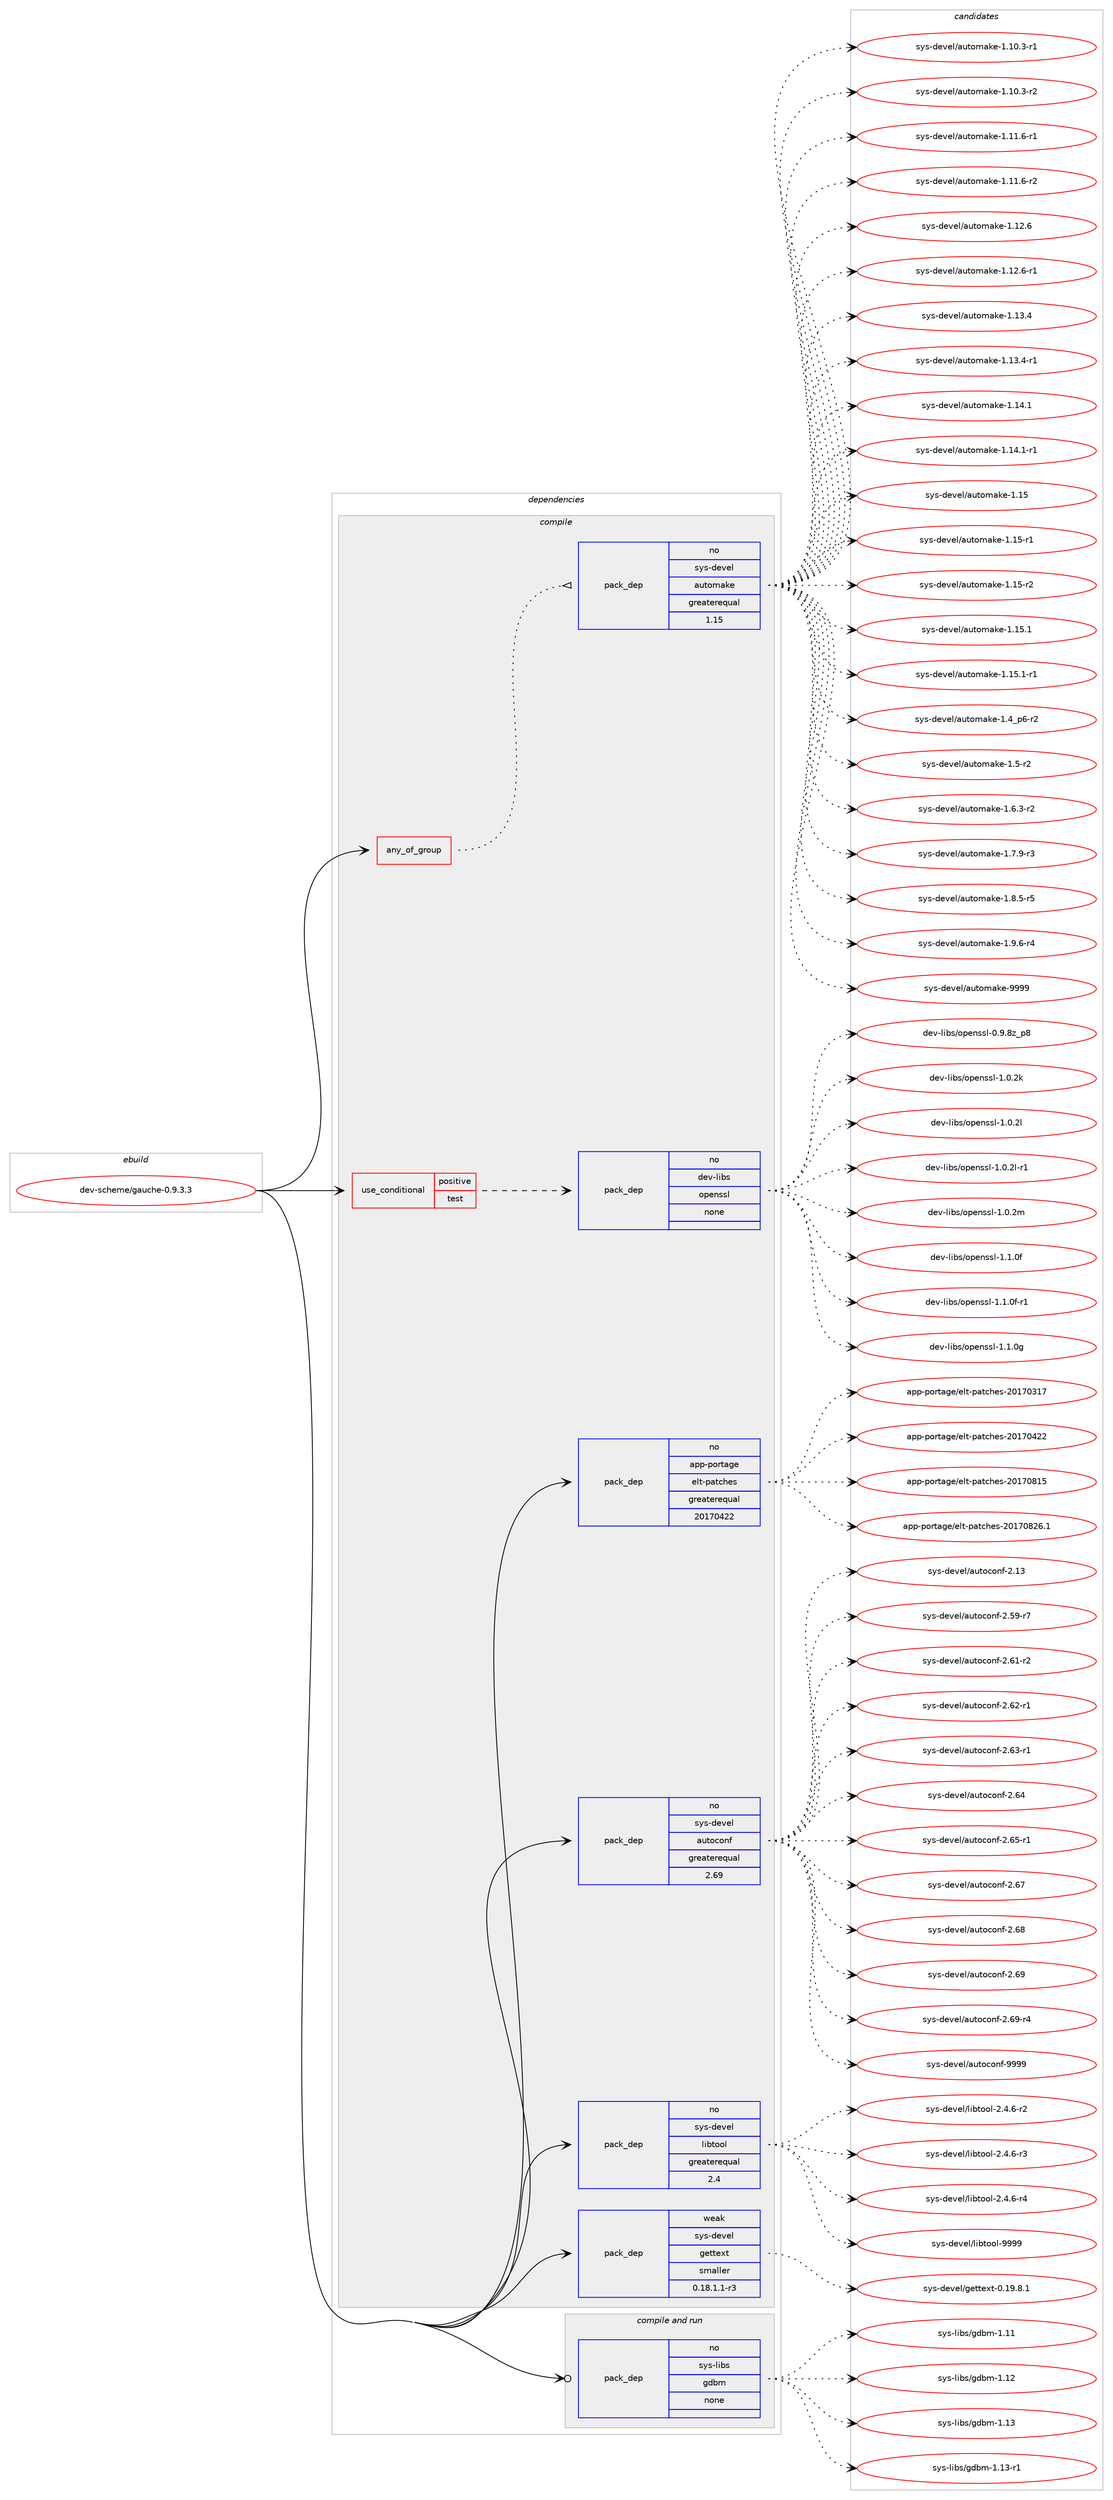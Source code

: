 digraph prolog {

# *************
# Graph options
# *************

newrank=true;
concentrate=true;
compound=true;
graph [rankdir=LR,fontname=Helvetica,fontsize=10,ranksep=1.5];#, ranksep=2.5, nodesep=0.2];
edge  [arrowhead=vee];
node  [fontname=Helvetica,fontsize=10];

# **********
# The ebuild
# **********

subgraph cluster_leftcol {
color=gray;
rank=same;
label=<<i>ebuild</i>>;
id [label="dev-scheme/gauche-0.9.3.3", color=red, width=4, href="../dev-scheme/gauche-0.9.3.3.svg"];
}

# ****************
# The dependencies
# ****************

subgraph cluster_midcol {
color=gray;
label=<<i>dependencies</i>>;
subgraph cluster_compile {
fillcolor="#eeeeee";
style=filled;
label=<<i>compile</i>>;
subgraph any4083 {
dependency278764 [label=<<TABLE BORDER="0" CELLBORDER="1" CELLSPACING="0" CELLPADDING="4"><TR><TD CELLPADDING="10">any_of_group</TD></TR></TABLE>>, shape=none, color=red];subgraph pack197608 {
dependency278765 [label=<<TABLE BORDER="0" CELLBORDER="1" CELLSPACING="0" CELLPADDING="4" WIDTH="220"><TR><TD ROWSPAN="6" CELLPADDING="30">pack_dep</TD></TR><TR><TD WIDTH="110">no</TD></TR><TR><TD>sys-devel</TD></TR><TR><TD>automake</TD></TR><TR><TD>greaterequal</TD></TR><TR><TD>1.15</TD></TR></TABLE>>, shape=none, color=blue];
}
dependency278764:e -> dependency278765:w [weight=20,style="dotted",arrowhead="oinv"];
}
id:e -> dependency278764:w [weight=20,style="solid",arrowhead="vee"];
subgraph cond77027 {
dependency278766 [label=<<TABLE BORDER="0" CELLBORDER="1" CELLSPACING="0" CELLPADDING="4"><TR><TD ROWSPAN="3" CELLPADDING="10">use_conditional</TD></TR><TR><TD>positive</TD></TR><TR><TD>test</TD></TR></TABLE>>, shape=none, color=red];
subgraph pack197609 {
dependency278767 [label=<<TABLE BORDER="0" CELLBORDER="1" CELLSPACING="0" CELLPADDING="4" WIDTH="220"><TR><TD ROWSPAN="6" CELLPADDING="30">pack_dep</TD></TR><TR><TD WIDTH="110">no</TD></TR><TR><TD>dev-libs</TD></TR><TR><TD>openssl</TD></TR><TR><TD>none</TD></TR><TR><TD></TD></TR></TABLE>>, shape=none, color=blue];
}
dependency278766:e -> dependency278767:w [weight=20,style="dashed",arrowhead="vee"];
}
id:e -> dependency278766:w [weight=20,style="solid",arrowhead="vee"];
subgraph pack197610 {
dependency278768 [label=<<TABLE BORDER="0" CELLBORDER="1" CELLSPACING="0" CELLPADDING="4" WIDTH="220"><TR><TD ROWSPAN="6" CELLPADDING="30">pack_dep</TD></TR><TR><TD WIDTH="110">no</TD></TR><TR><TD>app-portage</TD></TR><TR><TD>elt-patches</TD></TR><TR><TD>greaterequal</TD></TR><TR><TD>20170422</TD></TR></TABLE>>, shape=none, color=blue];
}
id:e -> dependency278768:w [weight=20,style="solid",arrowhead="vee"];
subgraph pack197611 {
dependency278769 [label=<<TABLE BORDER="0" CELLBORDER="1" CELLSPACING="0" CELLPADDING="4" WIDTH="220"><TR><TD ROWSPAN="6" CELLPADDING="30">pack_dep</TD></TR><TR><TD WIDTH="110">no</TD></TR><TR><TD>sys-devel</TD></TR><TR><TD>autoconf</TD></TR><TR><TD>greaterequal</TD></TR><TR><TD>2.69</TD></TR></TABLE>>, shape=none, color=blue];
}
id:e -> dependency278769:w [weight=20,style="solid",arrowhead="vee"];
subgraph pack197612 {
dependency278770 [label=<<TABLE BORDER="0" CELLBORDER="1" CELLSPACING="0" CELLPADDING="4" WIDTH="220"><TR><TD ROWSPAN="6" CELLPADDING="30">pack_dep</TD></TR><TR><TD WIDTH="110">no</TD></TR><TR><TD>sys-devel</TD></TR><TR><TD>libtool</TD></TR><TR><TD>greaterequal</TD></TR><TR><TD>2.4</TD></TR></TABLE>>, shape=none, color=blue];
}
id:e -> dependency278770:w [weight=20,style="solid",arrowhead="vee"];
subgraph pack197613 {
dependency278771 [label=<<TABLE BORDER="0" CELLBORDER="1" CELLSPACING="0" CELLPADDING="4" WIDTH="220"><TR><TD ROWSPAN="6" CELLPADDING="30">pack_dep</TD></TR><TR><TD WIDTH="110">weak</TD></TR><TR><TD>sys-devel</TD></TR><TR><TD>gettext</TD></TR><TR><TD>smaller</TD></TR><TR><TD>0.18.1.1-r3</TD></TR></TABLE>>, shape=none, color=blue];
}
id:e -> dependency278771:w [weight=20,style="solid",arrowhead="vee"];
}
subgraph cluster_compileandrun {
fillcolor="#eeeeee";
style=filled;
label=<<i>compile and run</i>>;
subgraph pack197614 {
dependency278772 [label=<<TABLE BORDER="0" CELLBORDER="1" CELLSPACING="0" CELLPADDING="4" WIDTH="220"><TR><TD ROWSPAN="6" CELLPADDING="30">pack_dep</TD></TR><TR><TD WIDTH="110">no</TD></TR><TR><TD>sys-libs</TD></TR><TR><TD>gdbm</TD></TR><TR><TD>none</TD></TR><TR><TD></TD></TR></TABLE>>, shape=none, color=blue];
}
id:e -> dependency278772:w [weight=20,style="solid",arrowhead="odotvee"];
}
subgraph cluster_run {
fillcolor="#eeeeee";
style=filled;
label=<<i>run</i>>;
}
}

# **************
# The candidates
# **************

subgraph cluster_choices {
rank=same;
color=gray;
label=<<i>candidates</i>>;

subgraph choice197608 {
color=black;
nodesep=1;
choice11512111545100101118101108479711711611110997107101454946494846514511449 [label="sys-devel/automake-1.10.3-r1", color=red, width=4,href="../sys-devel/automake-1.10.3-r1.svg"];
choice11512111545100101118101108479711711611110997107101454946494846514511450 [label="sys-devel/automake-1.10.3-r2", color=red, width=4,href="../sys-devel/automake-1.10.3-r2.svg"];
choice11512111545100101118101108479711711611110997107101454946494946544511449 [label="sys-devel/automake-1.11.6-r1", color=red, width=4,href="../sys-devel/automake-1.11.6-r1.svg"];
choice11512111545100101118101108479711711611110997107101454946494946544511450 [label="sys-devel/automake-1.11.6-r2", color=red, width=4,href="../sys-devel/automake-1.11.6-r2.svg"];
choice1151211154510010111810110847971171161111099710710145494649504654 [label="sys-devel/automake-1.12.6", color=red, width=4,href="../sys-devel/automake-1.12.6.svg"];
choice11512111545100101118101108479711711611110997107101454946495046544511449 [label="sys-devel/automake-1.12.6-r1", color=red, width=4,href="../sys-devel/automake-1.12.6-r1.svg"];
choice1151211154510010111810110847971171161111099710710145494649514652 [label="sys-devel/automake-1.13.4", color=red, width=4,href="../sys-devel/automake-1.13.4.svg"];
choice11512111545100101118101108479711711611110997107101454946495146524511449 [label="sys-devel/automake-1.13.4-r1", color=red, width=4,href="../sys-devel/automake-1.13.4-r1.svg"];
choice1151211154510010111810110847971171161111099710710145494649524649 [label="sys-devel/automake-1.14.1", color=red, width=4,href="../sys-devel/automake-1.14.1.svg"];
choice11512111545100101118101108479711711611110997107101454946495246494511449 [label="sys-devel/automake-1.14.1-r1", color=red, width=4,href="../sys-devel/automake-1.14.1-r1.svg"];
choice115121115451001011181011084797117116111109971071014549464953 [label="sys-devel/automake-1.15", color=red, width=4,href="../sys-devel/automake-1.15.svg"];
choice1151211154510010111810110847971171161111099710710145494649534511449 [label="sys-devel/automake-1.15-r1", color=red, width=4,href="../sys-devel/automake-1.15-r1.svg"];
choice1151211154510010111810110847971171161111099710710145494649534511450 [label="sys-devel/automake-1.15-r2", color=red, width=4,href="../sys-devel/automake-1.15-r2.svg"];
choice1151211154510010111810110847971171161111099710710145494649534649 [label="sys-devel/automake-1.15.1", color=red, width=4,href="../sys-devel/automake-1.15.1.svg"];
choice11512111545100101118101108479711711611110997107101454946495346494511449 [label="sys-devel/automake-1.15.1-r1", color=red, width=4,href="../sys-devel/automake-1.15.1-r1.svg"];
choice115121115451001011181011084797117116111109971071014549465295112544511450 [label="sys-devel/automake-1.4_p6-r2", color=red, width=4,href="../sys-devel/automake-1.4_p6-r2.svg"];
choice11512111545100101118101108479711711611110997107101454946534511450 [label="sys-devel/automake-1.5-r2", color=red, width=4,href="../sys-devel/automake-1.5-r2.svg"];
choice115121115451001011181011084797117116111109971071014549465446514511450 [label="sys-devel/automake-1.6.3-r2", color=red, width=4,href="../sys-devel/automake-1.6.3-r2.svg"];
choice115121115451001011181011084797117116111109971071014549465546574511451 [label="sys-devel/automake-1.7.9-r3", color=red, width=4,href="../sys-devel/automake-1.7.9-r3.svg"];
choice115121115451001011181011084797117116111109971071014549465646534511453 [label="sys-devel/automake-1.8.5-r5", color=red, width=4,href="../sys-devel/automake-1.8.5-r5.svg"];
choice115121115451001011181011084797117116111109971071014549465746544511452 [label="sys-devel/automake-1.9.6-r4", color=red, width=4,href="../sys-devel/automake-1.9.6-r4.svg"];
choice115121115451001011181011084797117116111109971071014557575757 [label="sys-devel/automake-9999", color=red, width=4,href="../sys-devel/automake-9999.svg"];
dependency278765:e -> choice11512111545100101118101108479711711611110997107101454946494846514511449:w [style=dotted,weight="100"];
dependency278765:e -> choice11512111545100101118101108479711711611110997107101454946494846514511450:w [style=dotted,weight="100"];
dependency278765:e -> choice11512111545100101118101108479711711611110997107101454946494946544511449:w [style=dotted,weight="100"];
dependency278765:e -> choice11512111545100101118101108479711711611110997107101454946494946544511450:w [style=dotted,weight="100"];
dependency278765:e -> choice1151211154510010111810110847971171161111099710710145494649504654:w [style=dotted,weight="100"];
dependency278765:e -> choice11512111545100101118101108479711711611110997107101454946495046544511449:w [style=dotted,weight="100"];
dependency278765:e -> choice1151211154510010111810110847971171161111099710710145494649514652:w [style=dotted,weight="100"];
dependency278765:e -> choice11512111545100101118101108479711711611110997107101454946495146524511449:w [style=dotted,weight="100"];
dependency278765:e -> choice1151211154510010111810110847971171161111099710710145494649524649:w [style=dotted,weight="100"];
dependency278765:e -> choice11512111545100101118101108479711711611110997107101454946495246494511449:w [style=dotted,weight="100"];
dependency278765:e -> choice115121115451001011181011084797117116111109971071014549464953:w [style=dotted,weight="100"];
dependency278765:e -> choice1151211154510010111810110847971171161111099710710145494649534511449:w [style=dotted,weight="100"];
dependency278765:e -> choice1151211154510010111810110847971171161111099710710145494649534511450:w [style=dotted,weight="100"];
dependency278765:e -> choice1151211154510010111810110847971171161111099710710145494649534649:w [style=dotted,weight="100"];
dependency278765:e -> choice11512111545100101118101108479711711611110997107101454946495346494511449:w [style=dotted,weight="100"];
dependency278765:e -> choice115121115451001011181011084797117116111109971071014549465295112544511450:w [style=dotted,weight="100"];
dependency278765:e -> choice11512111545100101118101108479711711611110997107101454946534511450:w [style=dotted,weight="100"];
dependency278765:e -> choice115121115451001011181011084797117116111109971071014549465446514511450:w [style=dotted,weight="100"];
dependency278765:e -> choice115121115451001011181011084797117116111109971071014549465546574511451:w [style=dotted,weight="100"];
dependency278765:e -> choice115121115451001011181011084797117116111109971071014549465646534511453:w [style=dotted,weight="100"];
dependency278765:e -> choice115121115451001011181011084797117116111109971071014549465746544511452:w [style=dotted,weight="100"];
dependency278765:e -> choice115121115451001011181011084797117116111109971071014557575757:w [style=dotted,weight="100"];
}
subgraph choice197609 {
color=black;
nodesep=1;
choice1001011184510810598115471111121011101151151084548465746561229511256 [label="dev-libs/openssl-0.9.8z_p8", color=red, width=4,href="../dev-libs/openssl-0.9.8z_p8.svg"];
choice100101118451081059811547111112101110115115108454946484650107 [label="dev-libs/openssl-1.0.2k", color=red, width=4,href="../dev-libs/openssl-1.0.2k.svg"];
choice100101118451081059811547111112101110115115108454946484650108 [label="dev-libs/openssl-1.0.2l", color=red, width=4,href="../dev-libs/openssl-1.0.2l.svg"];
choice1001011184510810598115471111121011101151151084549464846501084511449 [label="dev-libs/openssl-1.0.2l-r1", color=red, width=4,href="../dev-libs/openssl-1.0.2l-r1.svg"];
choice100101118451081059811547111112101110115115108454946484650109 [label="dev-libs/openssl-1.0.2m", color=red, width=4,href="../dev-libs/openssl-1.0.2m.svg"];
choice100101118451081059811547111112101110115115108454946494648102 [label="dev-libs/openssl-1.1.0f", color=red, width=4,href="../dev-libs/openssl-1.1.0f.svg"];
choice1001011184510810598115471111121011101151151084549464946481024511449 [label="dev-libs/openssl-1.1.0f-r1", color=red, width=4,href="../dev-libs/openssl-1.1.0f-r1.svg"];
choice100101118451081059811547111112101110115115108454946494648103 [label="dev-libs/openssl-1.1.0g", color=red, width=4,href="../dev-libs/openssl-1.1.0g.svg"];
dependency278767:e -> choice1001011184510810598115471111121011101151151084548465746561229511256:w [style=dotted,weight="100"];
dependency278767:e -> choice100101118451081059811547111112101110115115108454946484650107:w [style=dotted,weight="100"];
dependency278767:e -> choice100101118451081059811547111112101110115115108454946484650108:w [style=dotted,weight="100"];
dependency278767:e -> choice1001011184510810598115471111121011101151151084549464846501084511449:w [style=dotted,weight="100"];
dependency278767:e -> choice100101118451081059811547111112101110115115108454946484650109:w [style=dotted,weight="100"];
dependency278767:e -> choice100101118451081059811547111112101110115115108454946494648102:w [style=dotted,weight="100"];
dependency278767:e -> choice1001011184510810598115471111121011101151151084549464946481024511449:w [style=dotted,weight="100"];
dependency278767:e -> choice100101118451081059811547111112101110115115108454946494648103:w [style=dotted,weight="100"];
}
subgraph choice197610 {
color=black;
nodesep=1;
choice97112112451121111141169710310147101108116451129711699104101115455048495548514955 [label="app-portage/elt-patches-20170317", color=red, width=4,href="../app-portage/elt-patches-20170317.svg"];
choice97112112451121111141169710310147101108116451129711699104101115455048495548525050 [label="app-portage/elt-patches-20170422", color=red, width=4,href="../app-portage/elt-patches-20170422.svg"];
choice97112112451121111141169710310147101108116451129711699104101115455048495548564953 [label="app-portage/elt-patches-20170815", color=red, width=4,href="../app-portage/elt-patches-20170815.svg"];
choice971121124511211111411697103101471011081164511297116991041011154550484955485650544649 [label="app-portage/elt-patches-20170826.1", color=red, width=4,href="../app-portage/elt-patches-20170826.1.svg"];
dependency278768:e -> choice97112112451121111141169710310147101108116451129711699104101115455048495548514955:w [style=dotted,weight="100"];
dependency278768:e -> choice97112112451121111141169710310147101108116451129711699104101115455048495548525050:w [style=dotted,weight="100"];
dependency278768:e -> choice97112112451121111141169710310147101108116451129711699104101115455048495548564953:w [style=dotted,weight="100"];
dependency278768:e -> choice971121124511211111411697103101471011081164511297116991041011154550484955485650544649:w [style=dotted,weight="100"];
}
subgraph choice197611 {
color=black;
nodesep=1;
choice115121115451001011181011084797117116111991111101024550464951 [label="sys-devel/autoconf-2.13", color=red, width=4,href="../sys-devel/autoconf-2.13.svg"];
choice1151211154510010111810110847971171161119911111010245504653574511455 [label="sys-devel/autoconf-2.59-r7", color=red, width=4,href="../sys-devel/autoconf-2.59-r7.svg"];
choice1151211154510010111810110847971171161119911111010245504654494511450 [label="sys-devel/autoconf-2.61-r2", color=red, width=4,href="../sys-devel/autoconf-2.61-r2.svg"];
choice1151211154510010111810110847971171161119911111010245504654504511449 [label="sys-devel/autoconf-2.62-r1", color=red, width=4,href="../sys-devel/autoconf-2.62-r1.svg"];
choice1151211154510010111810110847971171161119911111010245504654514511449 [label="sys-devel/autoconf-2.63-r1", color=red, width=4,href="../sys-devel/autoconf-2.63-r1.svg"];
choice115121115451001011181011084797117116111991111101024550465452 [label="sys-devel/autoconf-2.64", color=red, width=4,href="../sys-devel/autoconf-2.64.svg"];
choice1151211154510010111810110847971171161119911111010245504654534511449 [label="sys-devel/autoconf-2.65-r1", color=red, width=4,href="../sys-devel/autoconf-2.65-r1.svg"];
choice115121115451001011181011084797117116111991111101024550465455 [label="sys-devel/autoconf-2.67", color=red, width=4,href="../sys-devel/autoconf-2.67.svg"];
choice115121115451001011181011084797117116111991111101024550465456 [label="sys-devel/autoconf-2.68", color=red, width=4,href="../sys-devel/autoconf-2.68.svg"];
choice115121115451001011181011084797117116111991111101024550465457 [label="sys-devel/autoconf-2.69", color=red, width=4,href="../sys-devel/autoconf-2.69.svg"];
choice1151211154510010111810110847971171161119911111010245504654574511452 [label="sys-devel/autoconf-2.69-r4", color=red, width=4,href="../sys-devel/autoconf-2.69-r4.svg"];
choice115121115451001011181011084797117116111991111101024557575757 [label="sys-devel/autoconf-9999", color=red, width=4,href="../sys-devel/autoconf-9999.svg"];
dependency278769:e -> choice115121115451001011181011084797117116111991111101024550464951:w [style=dotted,weight="100"];
dependency278769:e -> choice1151211154510010111810110847971171161119911111010245504653574511455:w [style=dotted,weight="100"];
dependency278769:e -> choice1151211154510010111810110847971171161119911111010245504654494511450:w [style=dotted,weight="100"];
dependency278769:e -> choice1151211154510010111810110847971171161119911111010245504654504511449:w [style=dotted,weight="100"];
dependency278769:e -> choice1151211154510010111810110847971171161119911111010245504654514511449:w [style=dotted,weight="100"];
dependency278769:e -> choice115121115451001011181011084797117116111991111101024550465452:w [style=dotted,weight="100"];
dependency278769:e -> choice1151211154510010111810110847971171161119911111010245504654534511449:w [style=dotted,weight="100"];
dependency278769:e -> choice115121115451001011181011084797117116111991111101024550465455:w [style=dotted,weight="100"];
dependency278769:e -> choice115121115451001011181011084797117116111991111101024550465456:w [style=dotted,weight="100"];
dependency278769:e -> choice115121115451001011181011084797117116111991111101024550465457:w [style=dotted,weight="100"];
dependency278769:e -> choice1151211154510010111810110847971171161119911111010245504654574511452:w [style=dotted,weight="100"];
dependency278769:e -> choice115121115451001011181011084797117116111991111101024557575757:w [style=dotted,weight="100"];
}
subgraph choice197612 {
color=black;
nodesep=1;
choice1151211154510010111810110847108105981161111111084550465246544511450 [label="sys-devel/libtool-2.4.6-r2", color=red, width=4,href="../sys-devel/libtool-2.4.6-r2.svg"];
choice1151211154510010111810110847108105981161111111084550465246544511451 [label="sys-devel/libtool-2.4.6-r3", color=red, width=4,href="../sys-devel/libtool-2.4.6-r3.svg"];
choice1151211154510010111810110847108105981161111111084550465246544511452 [label="sys-devel/libtool-2.4.6-r4", color=red, width=4,href="../sys-devel/libtool-2.4.6-r4.svg"];
choice1151211154510010111810110847108105981161111111084557575757 [label="sys-devel/libtool-9999", color=red, width=4,href="../sys-devel/libtool-9999.svg"];
dependency278770:e -> choice1151211154510010111810110847108105981161111111084550465246544511450:w [style=dotted,weight="100"];
dependency278770:e -> choice1151211154510010111810110847108105981161111111084550465246544511451:w [style=dotted,weight="100"];
dependency278770:e -> choice1151211154510010111810110847108105981161111111084550465246544511452:w [style=dotted,weight="100"];
dependency278770:e -> choice1151211154510010111810110847108105981161111111084557575757:w [style=dotted,weight="100"];
}
subgraph choice197613 {
color=black;
nodesep=1;
choice1151211154510010111810110847103101116116101120116454846495746564649 [label="sys-devel/gettext-0.19.8.1", color=red, width=4,href="../sys-devel/gettext-0.19.8.1.svg"];
dependency278771:e -> choice1151211154510010111810110847103101116116101120116454846495746564649:w [style=dotted,weight="100"];
}
subgraph choice197614 {
color=black;
nodesep=1;
choice115121115451081059811547103100981094549464949 [label="sys-libs/gdbm-1.11", color=red, width=4,href="../sys-libs/gdbm-1.11.svg"];
choice115121115451081059811547103100981094549464950 [label="sys-libs/gdbm-1.12", color=red, width=4,href="../sys-libs/gdbm-1.12.svg"];
choice115121115451081059811547103100981094549464951 [label="sys-libs/gdbm-1.13", color=red, width=4,href="../sys-libs/gdbm-1.13.svg"];
choice1151211154510810598115471031009810945494649514511449 [label="sys-libs/gdbm-1.13-r1", color=red, width=4,href="../sys-libs/gdbm-1.13-r1.svg"];
dependency278772:e -> choice115121115451081059811547103100981094549464949:w [style=dotted,weight="100"];
dependency278772:e -> choice115121115451081059811547103100981094549464950:w [style=dotted,weight="100"];
dependency278772:e -> choice115121115451081059811547103100981094549464951:w [style=dotted,weight="100"];
dependency278772:e -> choice1151211154510810598115471031009810945494649514511449:w [style=dotted,weight="100"];
}
}

}
